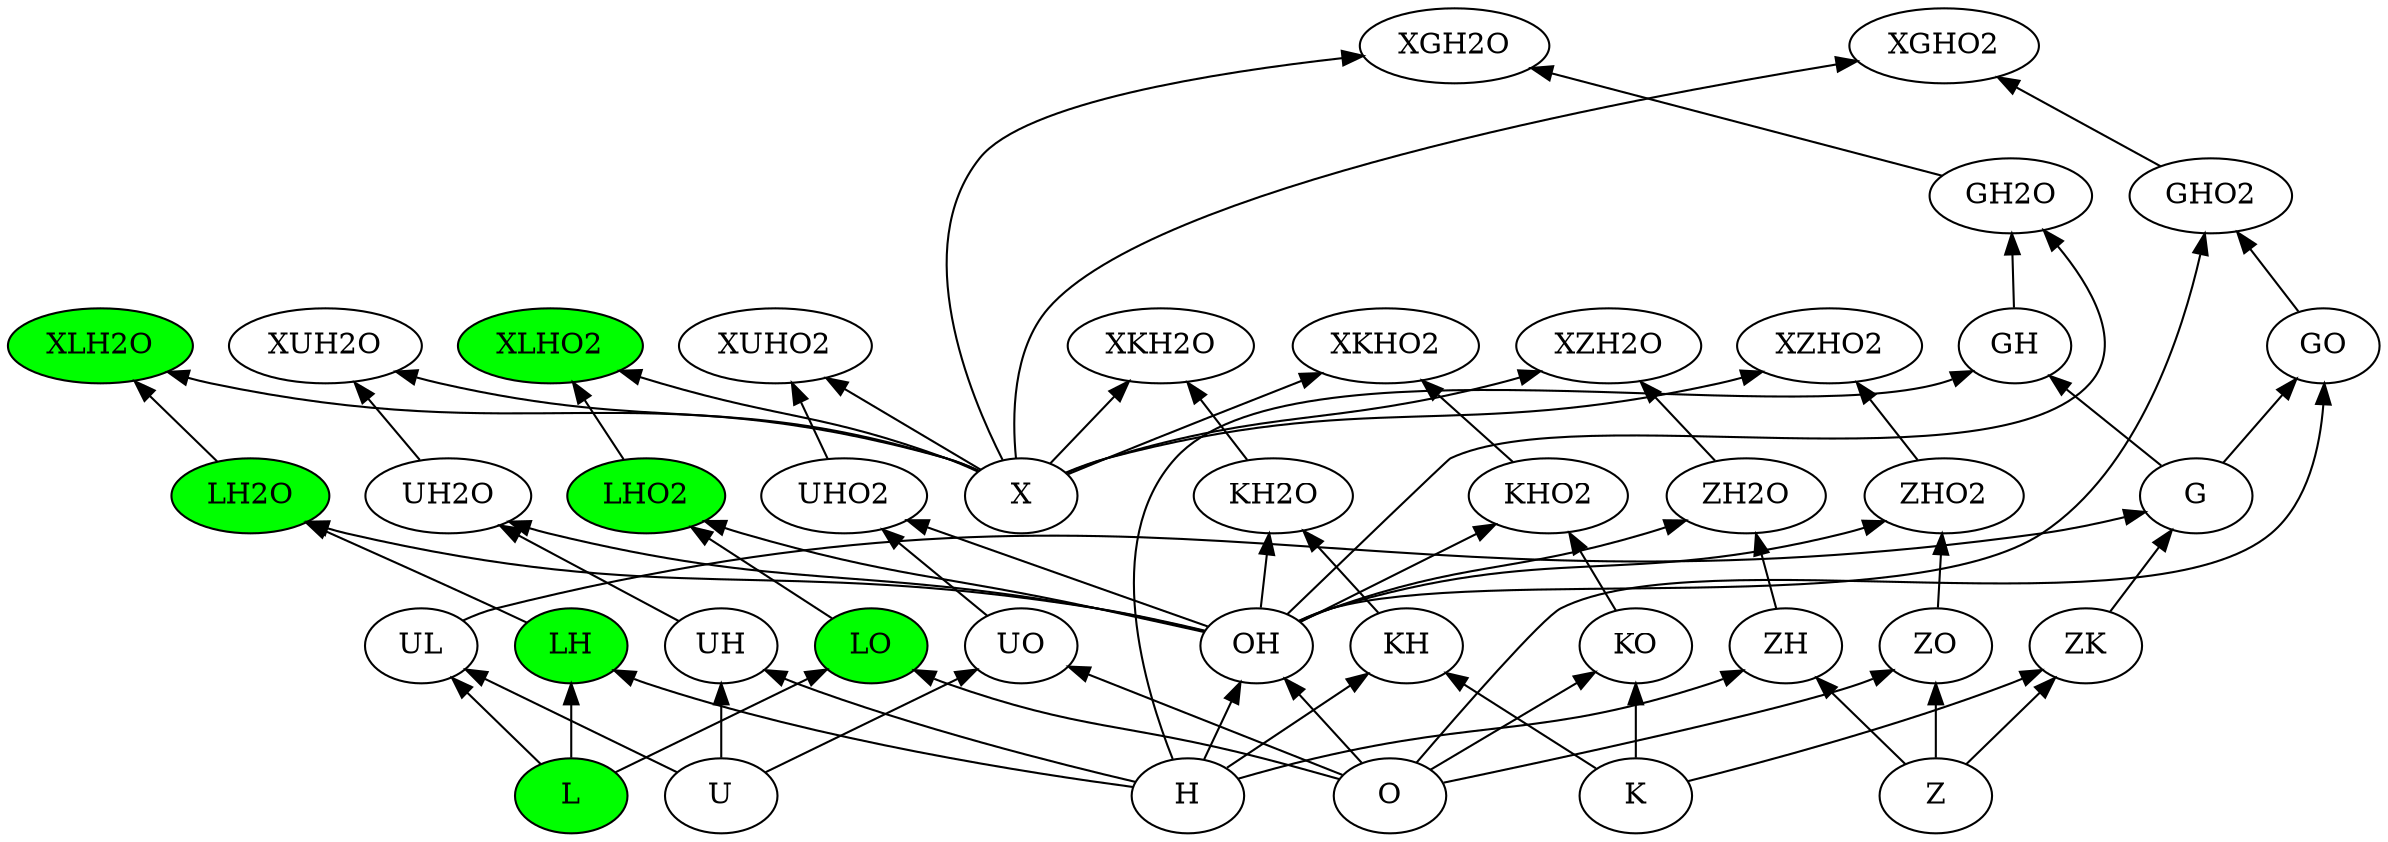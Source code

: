 digraph G {
    rankdir = "BT"
    L[style = "filled",fillcolor="green"]
    LH[style = "filled",fillcolor="green"]
    LO[style = "filled",fillcolor="green"]
    LH2O[style = "filled",fillcolor="green"]
    LHO2[style = "filled",fillcolor="green"]
    XLH2O[style = "filled",fillcolor="green"]
    XLHO2[style = "filled",fillcolor="green"]
    {G, H} -> GH
    {G, O} -> GO
    {GH, OH} -> GH2O
    {GH2O, X} -> XGH2O
    {GHO2, X} -> XGHO2
    {GO, OH} -> GHO2
    {H, K} -> KH
    {H, L} -> LH
    {H, O} -> OH
    {H, U} -> UH
    {H, Z} -> ZH
    {K, O} -> KO
    {K, Z} -> ZK
    {KH, OH} -> KH2O
    {KH2O, X} -> XKH2O
    {KHO2, X} -> XKHO2
    {KO, OH} -> KHO2
    {L, O} -> LO
    {L, U} -> UL
    {LH, OH} -> LH2O
    {LH2O, X} -> XLH2O
    {LHO2, X} -> XLHO2
    {LO, OH} -> LHO2
    {O, U} -> UO
    {O, Z} -> ZO
    {OH, UH} -> UH2O
    {OH, UO} -> UHO2
    {OH, ZH} -> ZH2O
    {OH, ZO} -> ZHO2
    {UH2O, X} -> XUH2O
    {UHO2, X} -> XUHO2
    {UL, ZK} -> G
    {X, ZH2O} -> XZH2O
    {X, ZHO2} -> XZHO2
}
